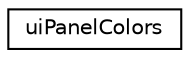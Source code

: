 digraph G
{
  edge [fontname="Helvetica",fontsize="10",labelfontname="Helvetica",labelfontsize="10"];
  node [fontname="Helvetica",fontsize="10",shape=record];
  rankdir=LR;
  Node1 [label="uiPanelColors",height=0.2,width=0.4,color="black", fillcolor="white", style="filled",URL="$d2/dee/structuiPanelColors.html"];
}

